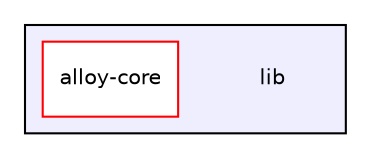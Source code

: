 digraph "lib" {
  compound=true
  node [ fontsize="10", fontname="Helvetica"];
  edge [ labelfontsize="10", labelfontname="Helvetica"];
  subgraph clusterdir_5f23d6bb187d2e6e7a8717403dec43ef {
    graph [ bgcolor="#eeeeff", pencolor="black", label="" URL="dir_5f23d6bb187d2e6e7a8717403dec43ef.html"];
    dir_5f23d6bb187d2e6e7a8717403dec43ef [shape=plaintext label="lib"];
    dir_cf0ccd6303b91469435b60318465041a [shape=box label="alloy-core" color="red" fillcolor="white" style="filled" URL="dir_cf0ccd6303b91469435b60318465041a.html"];
  }
}
